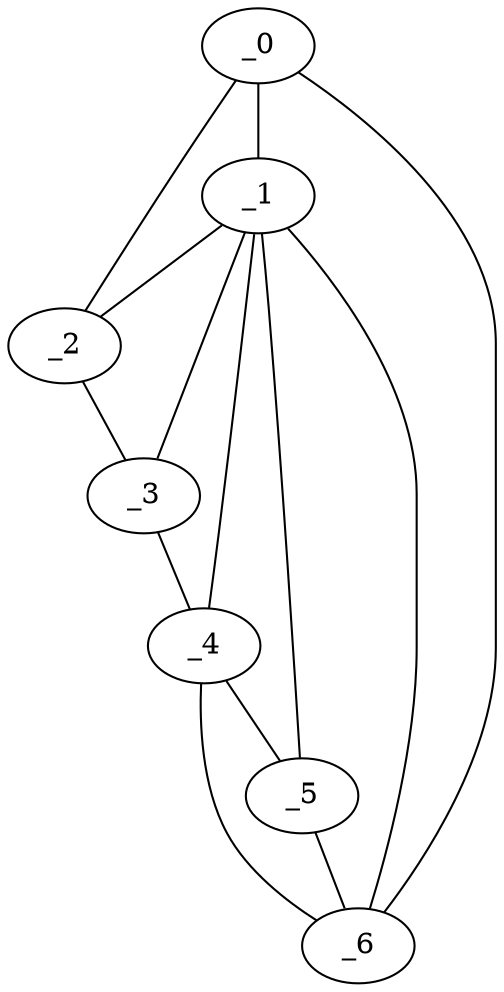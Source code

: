 graph "obj12__15.gxl" {
	_0	 [x=5,
		y=63];
	_1	 [x=41,
		y=68];
	_0 -- _1	 [valence=2];
	_2	 [x=60,
		y=125];
	_0 -- _2	 [valence=1];
	_6	 [x=125,
		y=58];
	_0 -- _6	 [valence=1];
	_1 -- _2	 [valence=2];
	_3	 [x=75,
		y=124];
	_1 -- _3	 [valence=2];
	_4	 [x=88,
		y=120];
	_1 -- _4	 [valence=2];
	_5	 [x=116,
		y=71];
	_1 -- _5	 [valence=2];
	_1 -- _6	 [valence=2];
	_2 -- _3	 [valence=1];
	_3 -- _4	 [valence=1];
	_4 -- _5	 [valence=1];
	_4 -- _6	 [valence=1];
	_5 -- _6	 [valence=2];
}
